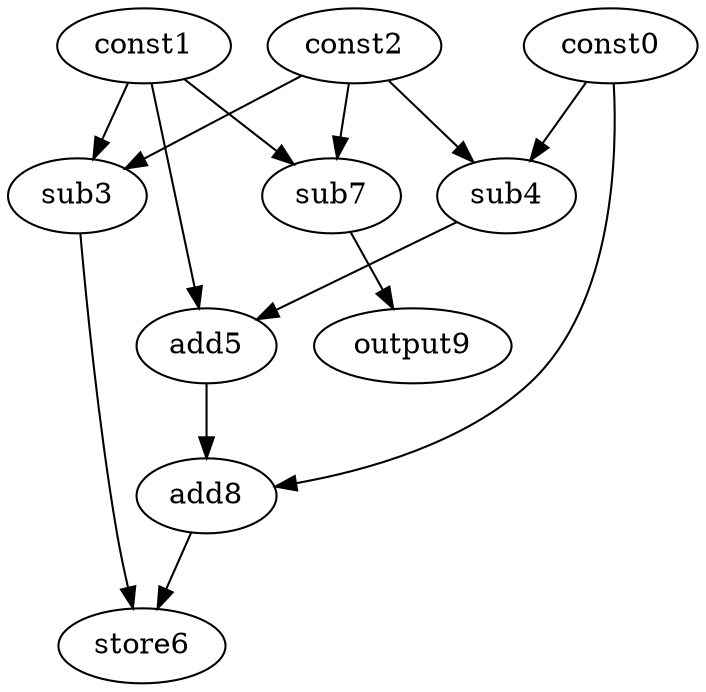 digraph G { 
const0[opcode=const]; 
const1[opcode=const]; 
const2[opcode=const]; 
sub3[opcode=sub]; 
sub4[opcode=sub]; 
add5[opcode=add]; 
store6[opcode=store]; 
sub7[opcode=sub]; 
add8[opcode=add]; 
output9[opcode=output]; 
const1->sub3[operand=0];
const2->sub3[operand=1];
const0->sub4[operand=0];
const2->sub4[operand=1];
const1->sub7[operand=0];
const2->sub7[operand=1];
const1->add5[operand=0];
sub4->add5[operand=1];
sub7->output9[operand=0];
const0->add8[operand=0];
add5->add8[operand=1];
add8->store6[operand=0];
sub3->store6[operand=1];
}

